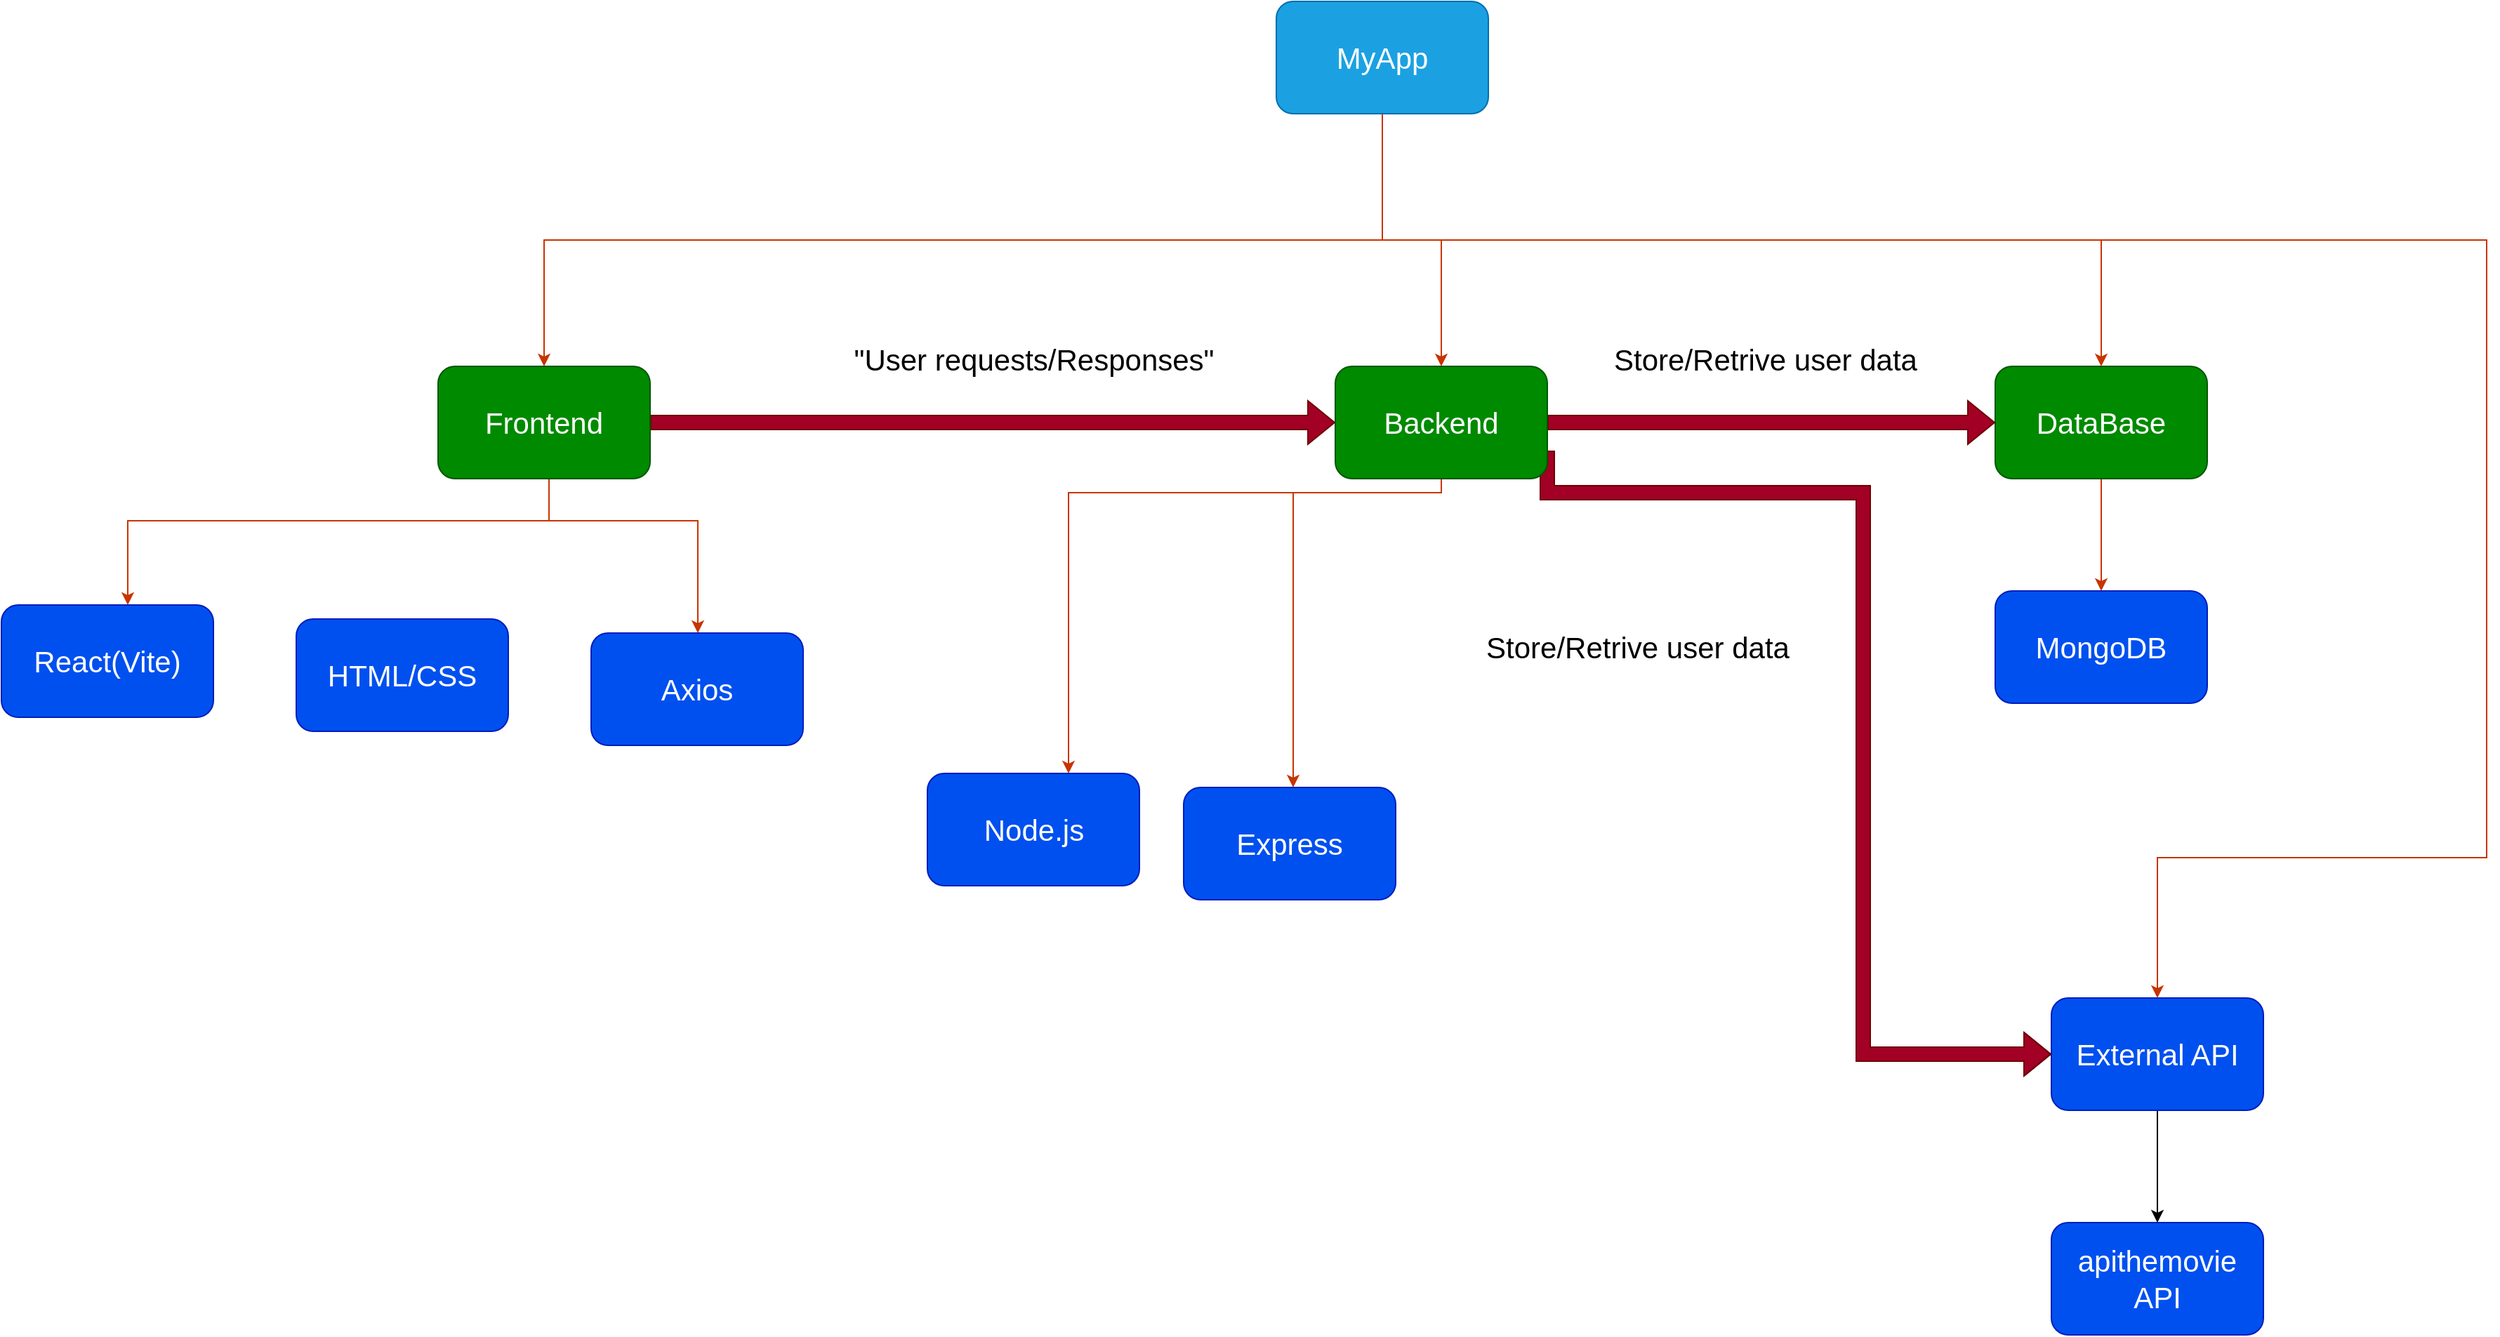 <mxfile version="24.4.7" type="github">
  <diagram name="Page-1" id="5f0bae14-7c28-e335-631c-24af17079c00">
    <mxGraphModel dx="3477" dy="1318" grid="1" gridSize="10" guides="1" tooltips="1" connect="1" arrows="1" fold="1" page="1" pageScale="1" pageWidth="1100" pageHeight="850" background="none" math="0" shadow="0">
      <root>
        <mxCell id="0" />
        <mxCell id="1" parent="0" />
        <mxCell id="r8tFkjvlElGeR6HCOG_i-43" value="" style="edgeStyle=orthogonalEdgeStyle;rounded=0;orthogonalLoop=1;jettySize=auto;html=1;fontSize=21;" edge="1" parent="1" source="r8tFkjvlElGeR6HCOG_i-1" target="r8tFkjvlElGeR6HCOG_i-42">
          <mxGeometry relative="1" as="geometry" />
        </mxCell>
        <mxCell id="r8tFkjvlElGeR6HCOG_i-1" value="External API" style="rounded=1;whiteSpace=wrap;html=1;fillColor=#0050ef;strokeColor=#001DBC;fontSize=21;fontColor=#ffffff;" vertex="1" parent="1">
          <mxGeometry x="670" y="740" width="151" height="80" as="geometry" />
        </mxCell>
        <mxCell id="r8tFkjvlElGeR6HCOG_i-30" value="" style="edgeStyle=orthogonalEdgeStyle;rounded=0;orthogonalLoop=1;jettySize=auto;html=1;fillColor=#fa6800;strokeColor=#C73500;fontSize=21;" edge="1" parent="1" target="r8tFkjvlElGeR6HCOG_i-23">
          <mxGeometry relative="1" as="geometry">
            <mxPoint x="-464.5" y="300" as="sourcePoint" />
            <mxPoint x="-700" y="430" as="targetPoint" />
            <Array as="points">
              <mxPoint x="-400" y="300" />
              <mxPoint x="-400" y="400" />
              <mxPoint x="-700" y="400" />
            </Array>
          </mxGeometry>
        </mxCell>
        <mxCell id="r8tFkjvlElGeR6HCOG_i-51" style="edgeStyle=orthogonalEdgeStyle;rounded=0;orthogonalLoop=1;jettySize=auto;html=1;exitX=1;exitY=0.5;exitDx=0;exitDy=0;entryX=0;entryY=0.5;entryDx=0;entryDy=0;shape=flexArrow;fillColor=#a20025;strokeColor=#6F0000;fontSize=21;" edge="1" parent="1" source="r8tFkjvlElGeR6HCOG_i-2" target="r8tFkjvlElGeR6HCOG_i-4">
          <mxGeometry relative="1" as="geometry" />
        </mxCell>
        <mxCell id="r8tFkjvlElGeR6HCOG_i-63" style="edgeStyle=orthogonalEdgeStyle;rounded=0;orthogonalLoop=1;jettySize=auto;html=1;exitX=0.5;exitY=1;exitDx=0;exitDy=0;fillColor=#fa6800;strokeColor=#C73500;fontSize=21;" edge="1" parent="1" source="r8tFkjvlElGeR6HCOG_i-2" target="r8tFkjvlElGeR6HCOG_i-31">
          <mxGeometry relative="1" as="geometry">
            <Array as="points">
              <mxPoint x="-400" y="370" />
              <mxPoint x="-400" y="400" />
              <mxPoint x="-294" y="400" />
            </Array>
          </mxGeometry>
        </mxCell>
        <mxCell id="r8tFkjvlElGeR6HCOG_i-2" value="Frontend" style="rounded=1;whiteSpace=wrap;html=1;fillColor=#008a00;strokeColor=#005700;fontColor=#ffffff;fontSize=21;" vertex="1" parent="1">
          <mxGeometry x="-479" y="290" width="151" height="80" as="geometry" />
        </mxCell>
        <mxCell id="r8tFkjvlElGeR6HCOG_i-41" value="" style="edgeStyle=orthogonalEdgeStyle;rounded=0;orthogonalLoop=1;jettySize=auto;html=1;fillColor=#fa6800;strokeColor=#C73500;fontSize=21;" edge="1" parent="1" source="r8tFkjvlElGeR6HCOG_i-3" target="r8tFkjvlElGeR6HCOG_i-40">
          <mxGeometry relative="1" as="geometry" />
        </mxCell>
        <mxCell id="r8tFkjvlElGeR6HCOG_i-3" value="DataBase" style="rounded=1;whiteSpace=wrap;html=1;fillColor=#008a00;strokeColor=#005700;fontColor=#ffffff;fontSize=21;" vertex="1" parent="1">
          <mxGeometry x="630" y="290" width="151" height="80" as="geometry" />
        </mxCell>
        <mxCell id="r8tFkjvlElGeR6HCOG_i-13" value="" style="edgeStyle=orthogonalEdgeStyle;rounded=0;orthogonalLoop=1;jettySize=auto;html=1;fillColor=#fa6800;strokeColor=#C73500;fontSize=21;" edge="1" parent="1" source="r8tFkjvlElGeR6HCOG_i-4" target="r8tFkjvlElGeR6HCOG_i-12">
          <mxGeometry relative="1" as="geometry">
            <Array as="points">
              <mxPoint x="236" y="380" />
              <mxPoint x="-30" y="380" />
            </Array>
          </mxGeometry>
        </mxCell>
        <mxCell id="r8tFkjvlElGeR6HCOG_i-19" value="" style="edgeStyle=orthogonalEdgeStyle;rounded=0;orthogonalLoop=1;jettySize=auto;html=1;fillColor=#fa6800;strokeColor=#C73500;fontSize=21;" edge="1" parent="1">
          <mxGeometry relative="1" as="geometry">
            <mxPoint x="162.5" y="380" as="sourcePoint" />
            <mxPoint x="130" y="590" as="targetPoint" />
            <Array as="points">
              <mxPoint x="228.5" y="380" />
              <mxPoint x="228.5" y="380" />
            </Array>
          </mxGeometry>
        </mxCell>
        <mxCell id="r8tFkjvlElGeR6HCOG_i-54" style="edgeStyle=orthogonalEdgeStyle;rounded=0;orthogonalLoop=1;jettySize=auto;html=1;exitX=1;exitY=0.5;exitDx=0;exitDy=0;entryX=0;entryY=0.5;entryDx=0;entryDy=0;shape=flexArrow;fillColor=#a20025;strokeColor=#6F0000;fontSize=21;" edge="1" parent="1" source="r8tFkjvlElGeR6HCOG_i-4" target="r8tFkjvlElGeR6HCOG_i-3">
          <mxGeometry relative="1" as="geometry" />
        </mxCell>
        <mxCell id="r8tFkjvlElGeR6HCOG_i-57" style="edgeStyle=orthogonalEdgeStyle;rounded=0;orthogonalLoop=1;jettySize=auto;html=1;exitX=1;exitY=0.75;exitDx=0;exitDy=0;shape=flexArrow;fillColor=#a20025;strokeColor=#6F0000;fontSize=21;" edge="1" parent="1" source="r8tFkjvlElGeR6HCOG_i-4" target="r8tFkjvlElGeR6HCOG_i-1">
          <mxGeometry relative="1" as="geometry">
            <Array as="points">
              <mxPoint x="311" y="380" />
              <mxPoint x="536" y="380" />
            </Array>
          </mxGeometry>
        </mxCell>
        <mxCell id="r8tFkjvlElGeR6HCOG_i-4" value="&lt;font style=&quot;font-size: 21px;&quot;&gt;Backend&lt;/font&gt;" style="rounded=1;whiteSpace=wrap;html=1;fillColor=#008a00;strokeColor=#005700;fontColor=#ffffff;fontSize=21;" vertex="1" parent="1">
          <mxGeometry x="160" y="290" width="151" height="80" as="geometry" />
        </mxCell>
        <mxCell id="r8tFkjvlElGeR6HCOG_i-44" style="edgeStyle=orthogonalEdgeStyle;rounded=0;orthogonalLoop=1;jettySize=auto;html=1;exitX=0.5;exitY=1;exitDx=0;exitDy=0;entryX=0.5;entryY=0;entryDx=0;entryDy=0;fillColor=#fa6800;strokeColor=#C73500;fontSize=21;" edge="1" parent="1" source="r8tFkjvlElGeR6HCOG_i-5" target="r8tFkjvlElGeR6HCOG_i-2">
          <mxGeometry relative="1" as="geometry" />
        </mxCell>
        <mxCell id="r8tFkjvlElGeR6HCOG_i-45" style="edgeStyle=orthogonalEdgeStyle;rounded=0;orthogonalLoop=1;jettySize=auto;html=1;exitX=0.5;exitY=1;exitDx=0;exitDy=0;fillColor=#fa6800;strokeColor=#C73500;fontSize=21;" edge="1" parent="1" source="r8tFkjvlElGeR6HCOG_i-5" target="r8tFkjvlElGeR6HCOG_i-4">
          <mxGeometry relative="1" as="geometry" />
        </mxCell>
        <mxCell id="r8tFkjvlElGeR6HCOG_i-46" style="edgeStyle=orthogonalEdgeStyle;rounded=0;orthogonalLoop=1;jettySize=auto;html=1;exitX=0.5;exitY=1;exitDx=0;exitDy=0;fillColor=#fa6800;strokeColor=#C73500;fontSize=21;" edge="1" parent="1" source="r8tFkjvlElGeR6HCOG_i-5" target="r8tFkjvlElGeR6HCOG_i-3">
          <mxGeometry relative="1" as="geometry" />
        </mxCell>
        <mxCell id="r8tFkjvlElGeR6HCOG_i-62" style="edgeStyle=orthogonalEdgeStyle;rounded=0;orthogonalLoop=1;jettySize=auto;html=1;exitX=0.5;exitY=1;exitDx=0;exitDy=0;entryX=0.5;entryY=0;entryDx=0;entryDy=0;fillColor=#fa6800;strokeColor=#C73500;fontSize=21;" edge="1" parent="1" source="r8tFkjvlElGeR6HCOG_i-5" target="r8tFkjvlElGeR6HCOG_i-1">
          <mxGeometry relative="1" as="geometry">
            <Array as="points">
              <mxPoint x="194" y="200" />
              <mxPoint x="980" y="200" />
              <mxPoint x="980" y="640" />
              <mxPoint x="746" y="640" />
            </Array>
          </mxGeometry>
        </mxCell>
        <mxCell id="r8tFkjvlElGeR6HCOG_i-5" value="MyApp" style="rounded=1;whiteSpace=wrap;html=1;fillColor=#1ba1e2;strokeColor=#006EAF;fontColor=#ffffff;fontSize=21;" vertex="1" parent="1">
          <mxGeometry x="118" y="30" width="151" height="80" as="geometry" />
        </mxCell>
        <mxCell id="r8tFkjvlElGeR6HCOG_i-12" value="Node.js" style="rounded=1;whiteSpace=wrap;html=1;fillColor=#0050ef;strokeColor=#001DBC;fontSize=21;fontColor=#ffffff;" vertex="1" parent="1">
          <mxGeometry x="-130.5" y="580" width="151" height="80" as="geometry" />
        </mxCell>
        <mxCell id="r8tFkjvlElGeR6HCOG_i-18" value="Express" style="rounded=1;whiteSpace=wrap;html=1;fillColor=#0050ef;strokeColor=#001DBC;fontSize=21;fontColor=#ffffff;" vertex="1" parent="1">
          <mxGeometry x="52" y="590" width="151" height="80" as="geometry" />
        </mxCell>
        <mxCell id="r8tFkjvlElGeR6HCOG_i-23" value="React(Vite)" style="rounded=1;whiteSpace=wrap;html=1;fillColor=#0050ef;strokeColor=#001DBC;fontSize=21;fontColor=#ffffff;" vertex="1" parent="1">
          <mxGeometry x="-790" y="460" width="151" height="80" as="geometry" />
        </mxCell>
        <mxCell id="r8tFkjvlElGeR6HCOG_i-31" value="Axios" style="rounded=1;whiteSpace=wrap;html=1;fillColor=#0050ef;strokeColor=#001DBC;fontSize=21;fontColor=#ffffff;" vertex="1" parent="1">
          <mxGeometry x="-370" y="480" width="151" height="80" as="geometry" />
        </mxCell>
        <mxCell id="r8tFkjvlElGeR6HCOG_i-34" value="HTML/CSS" style="rounded=1;whiteSpace=wrap;html=1;fillColor=#0050ef;strokeColor=#001DBC;fontSize=21;fontColor=#ffffff;" vertex="1" parent="1">
          <mxGeometry x="-580" y="470" width="151" height="80" as="geometry" />
        </mxCell>
        <mxCell id="r8tFkjvlElGeR6HCOG_i-40" value="MongoDB" style="rounded=1;whiteSpace=wrap;html=1;fillColor=#0050ef;strokeColor=#001DBC;fontSize=21;fontColor=#ffffff;" vertex="1" parent="1">
          <mxGeometry x="630" y="450" width="151" height="80" as="geometry" />
        </mxCell>
        <mxCell id="r8tFkjvlElGeR6HCOG_i-42" value="apithemovie API" style="rounded=1;whiteSpace=wrap;html=1;fillColor=#0050ef;strokeColor=#001DBC;fontSize=21;fontColor=#ffffff;" vertex="1" parent="1">
          <mxGeometry x="670" y="900" width="151" height="80" as="geometry" />
        </mxCell>
        <mxCell id="r8tFkjvlElGeR6HCOG_i-53" value="&quot;User requests/Responses&quot;" style="text;html=1;align=center;verticalAlign=middle;resizable=0;points=[];autosize=1;strokeColor=none;fillColor=none;fontSize=21;" vertex="1" parent="1">
          <mxGeometry x="-195" y="265" width="280" height="40" as="geometry" />
        </mxCell>
        <mxCell id="r8tFkjvlElGeR6HCOG_i-55" value="Store/Retrive user data" style="text;html=1;align=center;verticalAlign=middle;resizable=0;points=[];autosize=1;strokeColor=none;fillColor=none;fontSize=21;" vertex="1" parent="1">
          <mxGeometry x="346" y="265" width="240" height="40" as="geometry" />
        </mxCell>
        <mxCell id="r8tFkjvlElGeR6HCOG_i-59" value="Store/Retrive user data" style="text;html=1;align=center;verticalAlign=middle;resizable=0;points=[];autosize=1;strokeColor=none;fillColor=none;fontSize=21;" vertex="1" parent="1">
          <mxGeometry x="255" y="470" width="240" height="40" as="geometry" />
        </mxCell>
      </root>
    </mxGraphModel>
  </diagram>
</mxfile>
